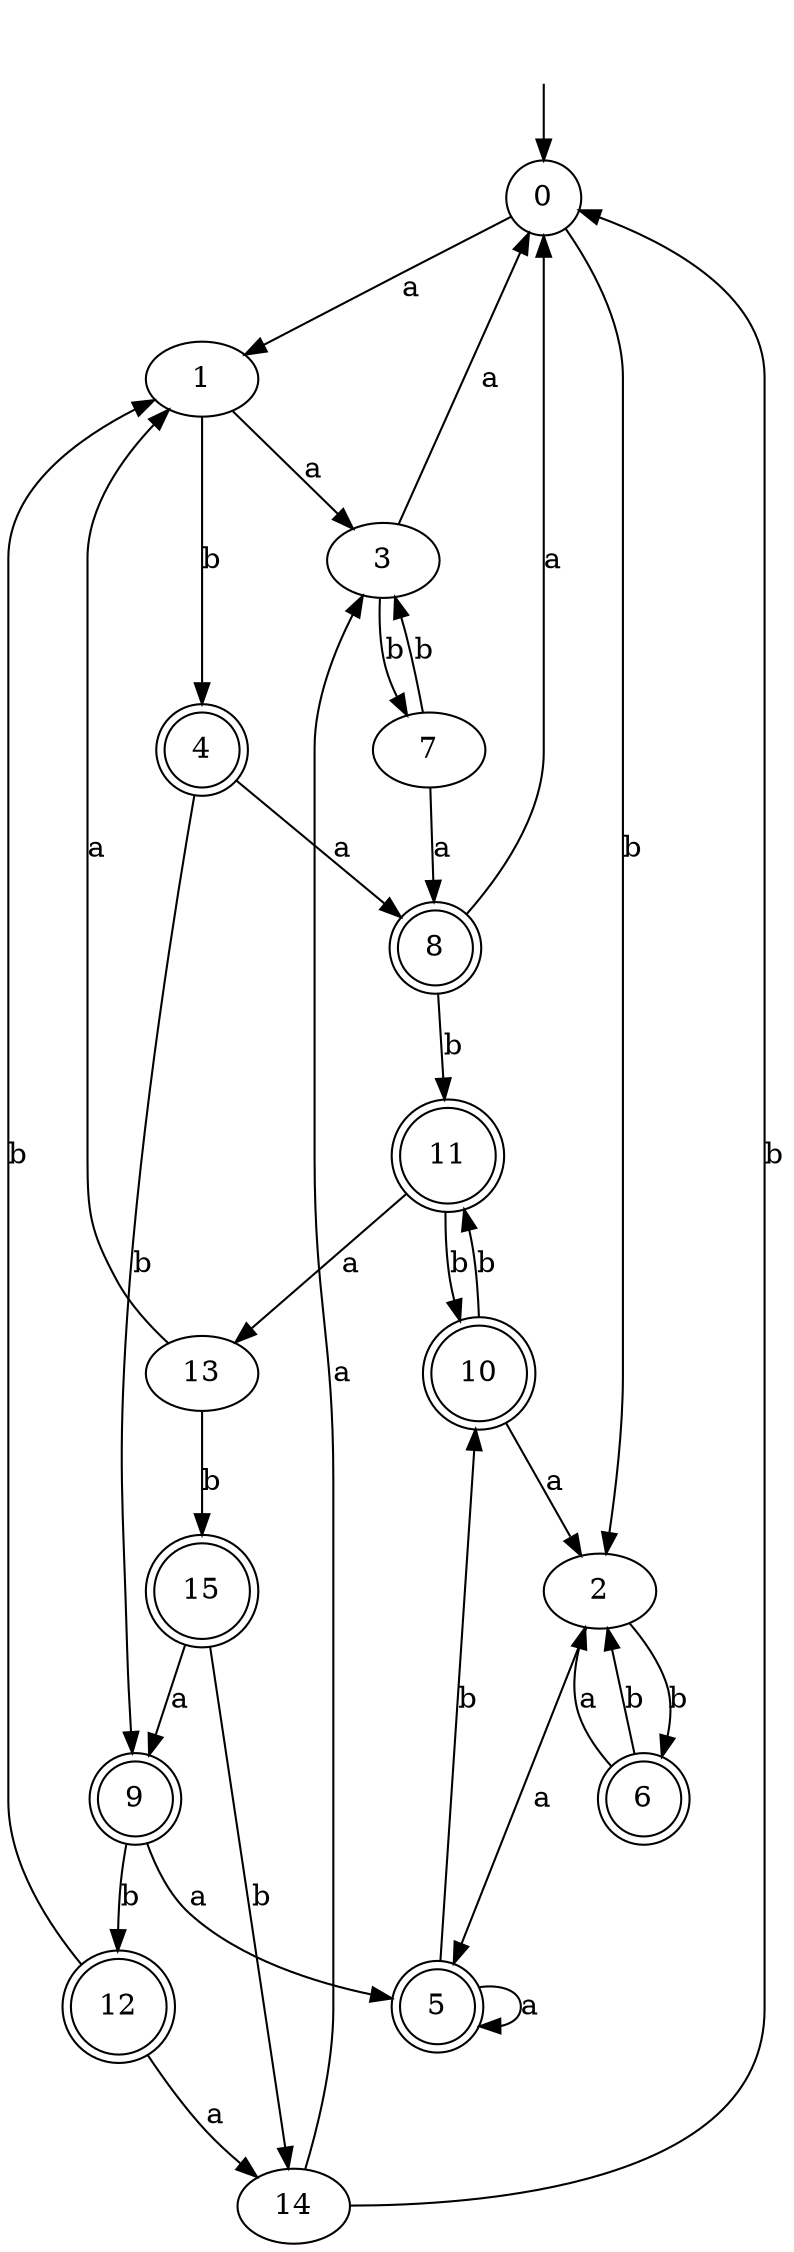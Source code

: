 digraph RandomDFA {
  __start0 [label="", shape=none];
  __start0 -> 0 [label=""];
  0 [shape=circle]
  0 -> 1 [label="a"]
  0 -> 2 [label="b"]
  1
  1 -> 3 [label="a"]
  1 -> 4 [label="b"]
  2
  2 -> 5 [label="a"]
  2 -> 6 [label="b"]
  3
  3 -> 0 [label="a"]
  3 -> 7 [label="b"]
  4 [shape=doublecircle]
  4 -> 8 [label="a"]
  4 -> 9 [label="b"]
  5 [shape=doublecircle]
  5 -> 5 [label="a"]
  5 -> 10 [label="b"]
  6 [shape=doublecircle]
  6 -> 2 [label="a"]
  6 -> 2 [label="b"]
  7
  7 -> 8 [label="a"]
  7 -> 3 [label="b"]
  8 [shape=doublecircle]
  8 -> 0 [label="a"]
  8 -> 11 [label="b"]
  9 [shape=doublecircle]
  9 -> 5 [label="a"]
  9 -> 12 [label="b"]
  10 [shape=doublecircle]
  10 -> 2 [label="a"]
  10 -> 11 [label="b"]
  11 [shape=doublecircle]
  11 -> 13 [label="a"]
  11 -> 10 [label="b"]
  12 [shape=doublecircle]
  12 -> 14 [label="a"]
  12 -> 1 [label="b"]
  13
  13 -> 1 [label="a"]
  13 -> 15 [label="b"]
  14
  14 -> 3 [label="a"]
  14 -> 0 [label="b"]
  15 [shape=doublecircle]
  15 -> 9 [label="a"]
  15 -> 14 [label="b"]
}
